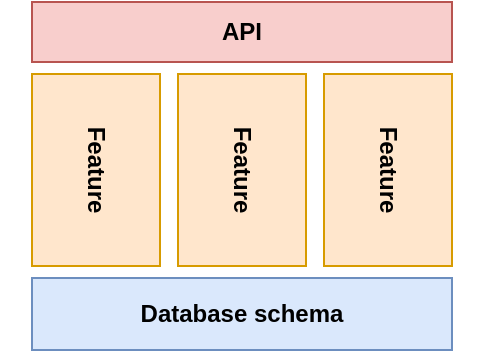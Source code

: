 <mxfile version="10.5.6" type="device"><diagram id="6b7Ke8bgcMayb5ejIrdX" name="Page-1"><mxGraphModel dx="387" dy="229" grid="1" gridSize="10" guides="1" tooltips="1" connect="1" arrows="1" fold="1" page="1" pageScale="1" pageWidth="850" pageHeight="1100" math="0" shadow="0"><root><mxCell id="0"/><mxCell id="1" parent="0"/><mxCell id="TsUa1g75BLSQ2RLHJP5k-1" value="Database schema" style="rounded=0;whiteSpace=wrap;html=1;fillColor=#dae8fc;strokeColor=#6c8ebf;fontStyle=1;flipH=0;flipV=0;" parent="1" vertex="1"><mxGeometry x="270" y="326" width="210" height="36" as="geometry"/></mxCell><mxCell id="ufK6o_dmCm9lmSY8pJ7N-1" value="API" style="rounded=0;whiteSpace=wrap;html=1;fillColor=#f8cecc;strokeColor=#b85450;fontStyle=1;flipH=0;flipV=0;" parent="1" vertex="1"><mxGeometry x="270" y="188" width="210" height="30" as="geometry"/></mxCell><mxCell id="6tk4drvAcoIoQRuHp1dD-9" value="" style="group" vertex="1" connectable="0" parent="1"><mxGeometry x="254.0" y="240" width="242" height="64" as="geometry"/></mxCell><mxCell id="ufK6o_dmCm9lmSY8pJ7N-5" value="Feature" style="rounded=0;whiteSpace=wrap;html=1;rotation=90;fillColor=#ffe6cc;strokeColor=#d79b00;fontStyle=1;flipH=1;flipV=0;" parent="6tk4drvAcoIoQRuHp1dD-9" vertex="1"><mxGeometry y="2.842e-14" width="96" height="64" as="geometry"/></mxCell><mxCell id="6tk4drvAcoIoQRuHp1dD-7" value="Feature" style="rounded=0;whiteSpace=wrap;html=1;rotation=90;fillColor=#ffe6cc;strokeColor=#d79b00;fontStyle=1;flipH=1;flipV=0;" vertex="1" parent="6tk4drvAcoIoQRuHp1dD-9"><mxGeometry x="73.0" width="96" height="64" as="geometry"/></mxCell><mxCell id="6tk4drvAcoIoQRuHp1dD-8" value="Feature" style="rounded=0;whiteSpace=wrap;html=1;rotation=90;fillColor=#ffe6cc;strokeColor=#d79b00;fontStyle=1;flipH=1;flipV=0;" vertex="1" parent="6tk4drvAcoIoQRuHp1dD-9"><mxGeometry x="146" width="96" height="64" as="geometry"/></mxCell></root></mxGraphModel></diagram></mxfile>